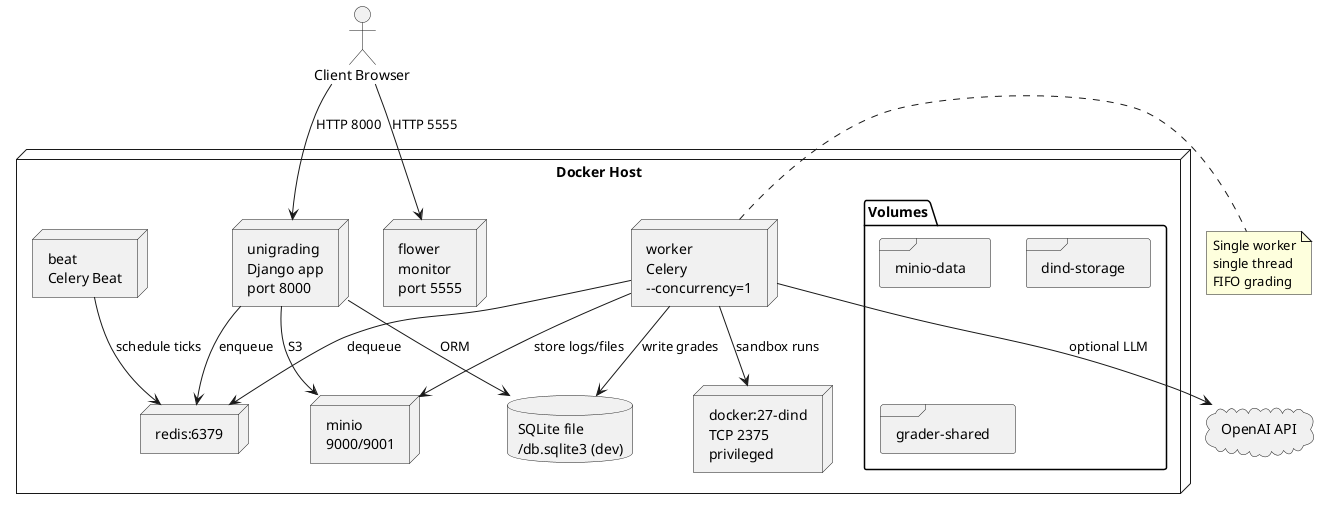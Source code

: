 @startuml System Architecture
skinparam shadowing false
skinparam rectangleStyle rounded

actor "Client Browser" as User

node "Docker Host" {
  node "unigrading\nDjango app\nport 8000" as App
  node "worker\nCelery\n--concurrency=1" as Wrk
  node "beat\nCelery Beat" as Beat
  node "flower\nmonitor\nport 5555" as Flw
  node "redis:6379" as Redis
  node "minio\n9000/9001" as Minio
  node "docker:27-dind\nTCP 2375\nprivileged" as DinD

  database "SQLite file\n/db.sqlite3 (dev)" as DB

  folder "Volumes" {
    frame "minio-data"
    frame "dind-storage"
    frame "grader-shared"
  }
}

User --> App : HTTP 8000
User --> Flw : HTTP 5555

App --> DB : ORM
App --> Minio : S3
App --> Redis : enqueue

Beat --> Redis : schedule ticks
Wrk --> Redis : dequeue
Wrk --> DinD : sandbox runs
Wrk --> Minio : store logs/files
Wrk --> DB : write grades

note right of Wrk
Single worker
single thread
FIFO grading
end note

cloud "OpenAI API" as OpenAI
Wrk --> OpenAI : optional LLM

@enduml
